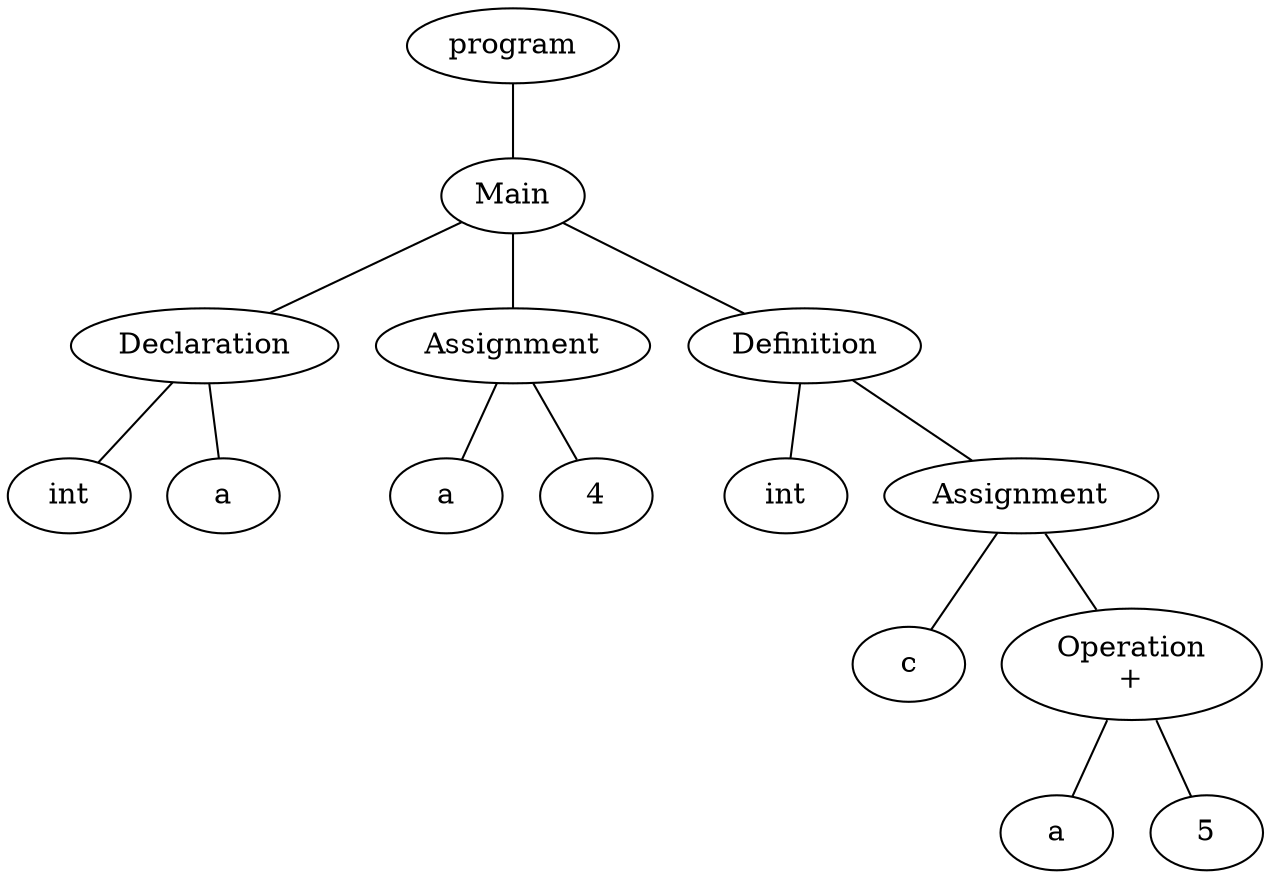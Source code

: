 graph AST {
0[label="program"];
1[label="Main"];
0 -- 1;
2[label="Declaration"];
1 -- 2;
3[label=" int "];
2 -- 3;
4[label="a"];
2 -- 4;
5[label="Assignment"];
1 -- 5;
6[label="a"];
5 -- 6;
7[label="4"];
5 -- 7;
8[label="Definition"];
1 -- 8;
9[label=" int "];
8 -- 9;
10[label="Assignment"];
8 -- 10;
11[label="c"];
10 -- 11;
12[label="Operation
+"];
10 -- 12;
13[label="a"];
12 -- 13;
14[label="5"];
12 -- 14;

}